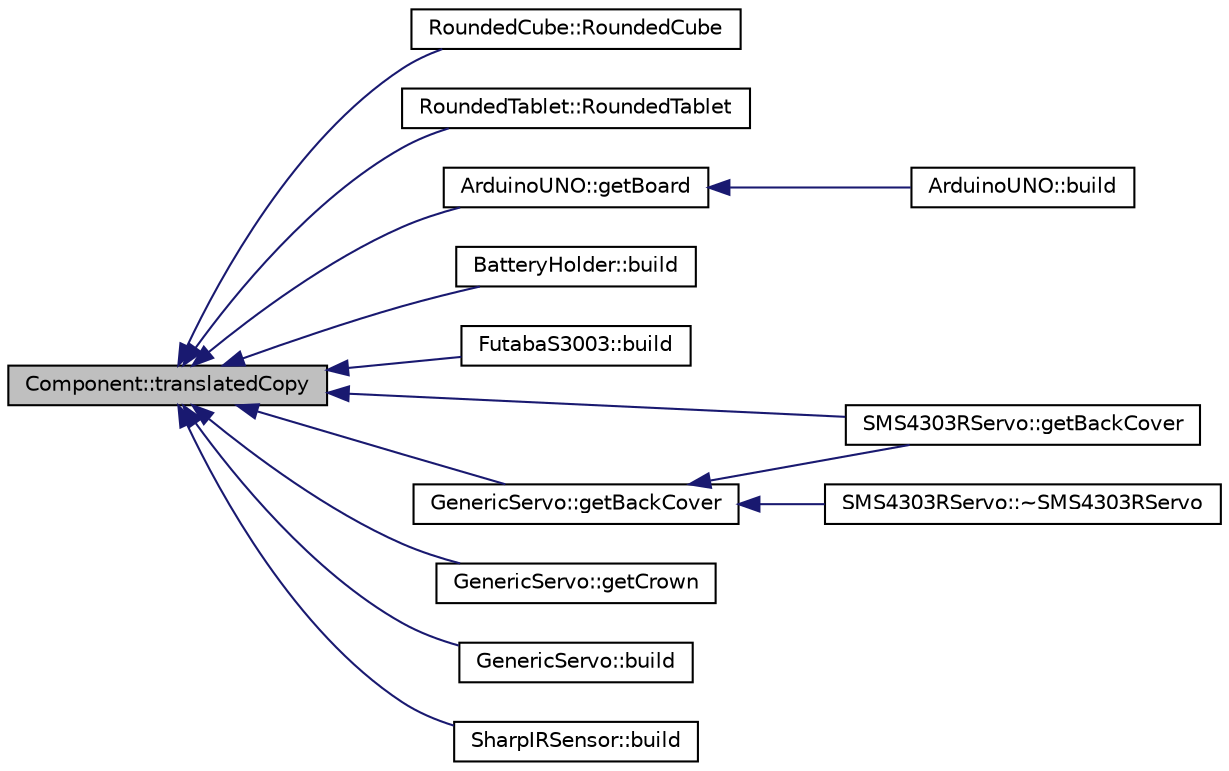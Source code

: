 digraph "Component::translatedCopy"
{
  edge [fontname="Helvetica",fontsize="10",labelfontname="Helvetica",labelfontsize="10"];
  node [fontname="Helvetica",fontsize="10",shape=record];
  rankdir="LR";
  Node881 [label="Component::translatedCopy",height=0.2,width=0.4,color="black", fillcolor="grey75", style="filled", fontcolor="black"];
  Node881 -> Node882 [dir="back",color="midnightblue",fontsize="10",style="solid",fontname="Helvetica"];
  Node882 [label="RoundedCube::RoundedCube",height=0.2,width=0.4,color="black", fillcolor="white", style="filled",URL="$classRoundedCube.html#ad0ba2fd7d94c9b93a559bb36ab5787bf",tooltip="Constructor. "];
  Node881 -> Node883 [dir="back",color="midnightblue",fontsize="10",style="solid",fontname="Helvetica"];
  Node883 [label="RoundedTablet::RoundedTablet",height=0.2,width=0.4,color="black", fillcolor="white", style="filled",URL="$classRoundedTablet.html#acb7bd8292117dbfba2b14e928a5f1d1e",tooltip="Constructor. "];
  Node881 -> Node884 [dir="back",color="midnightblue",fontsize="10",style="solid",fontname="Helvetica"];
  Node884 [label="ArduinoUNO::getBoard",height=0.2,width=0.4,color="black", fillcolor="white", style="filled",URL="$classArduinoUNO.html#a2765f8e142d0668f66270d15dfb30296",tooltip="returns a component only with the board "];
  Node884 -> Node885 [dir="back",color="midnightblue",fontsize="10",style="solid",fontname="Helvetica"];
  Node885 [label="ArduinoUNO::build",height=0.2,width=0.4,color="black", fillcolor="white", style="filled",URL="$classArduinoUNO.html#a3f36db05b8094951b6a0372fae99e390",tooltip="Build the piece. "];
  Node881 -> Node886 [dir="back",color="midnightblue",fontsize="10",style="solid",fontname="Helvetica"];
  Node886 [label="BatteryHolder::build",height=0.2,width=0.4,color="black", fillcolor="white", style="filled",URL="$classBatteryHolder.html#a31b5756aae7816ef88986302ec12303c",tooltip="Build the piece. "];
  Node881 -> Node887 [dir="back",color="midnightblue",fontsize="10",style="solid",fontname="Helvetica"];
  Node887 [label="FutabaS3003::build",height=0.2,width=0.4,color="black", fillcolor="white", style="filled",URL="$classFutabaS3003.html#a780e4ad25476f3d7962675c1b5e4fb03",tooltip="Build the piece. "];
  Node881 -> Node888 [dir="back",color="midnightblue",fontsize="10",style="solid",fontname="Helvetica"];
  Node888 [label="GenericServo::getBackCover",height=0.2,width=0.4,color="black", fillcolor="white", style="filled",URL="$classGenericServo.html#a93fe47b0ebffbe1c9c71e190fe92736c",tooltip="getBackCover "];
  Node888 -> Node889 [dir="back",color="midnightblue",fontsize="10",style="solid",fontname="Helvetica"];
  Node889 [label="SMS4303RServo::getBackCover",height=0.2,width=0.4,color="black", fillcolor="white", style="filled",URL="$classSMS4303RServo.html#aeec1aa712c347da1a5fe9ece738a9bdc",tooltip="getBackCover "];
  Node888 -> Node890 [dir="back",color="midnightblue",fontsize="10",style="solid",fontname="Helvetica"];
  Node890 [label="SMS4303RServo::~SMS4303RServo",height=0.2,width=0.4,color="black", fillcolor="white", style="filled",URL="$classSMS4303RServo.html#aac97a19841450ef1d51154c0e4c160bb",tooltip="Default destructor. "];
  Node881 -> Node891 [dir="back",color="midnightblue",fontsize="10",style="solid",fontname="Helvetica"];
  Node891 [label="GenericServo::getCrown",height=0.2,width=0.4,color="black", fillcolor="white", style="filled",URL="$classGenericServo.html#a495d0b7ab36c079972c4702359c5ec76",tooltip="returns a component only with the crown "];
  Node881 -> Node892 [dir="back",color="midnightblue",fontsize="10",style="solid",fontname="Helvetica"];
  Node892 [label="GenericServo::build",height=0.2,width=0.4,color="black", fillcolor="white", style="filled",URL="$classGenericServo.html#a278c702f6e1e6ab5dc2d05964f3d14eb",tooltip="Build the piece. "];
  Node881 -> Node893 [dir="back",color="midnightblue",fontsize="10",style="solid",fontname="Helvetica"];
  Node893 [label="SharpIRSensor::build",height=0.2,width=0.4,color="black", fillcolor="white", style="filled",URL="$classSharpIRSensor.html#a9358ae89493f89e94ecf763fa4f2f542",tooltip="Build the piece. "];
  Node881 -> Node889 [dir="back",color="midnightblue",fontsize="10",style="solid",fontname="Helvetica"];
}
